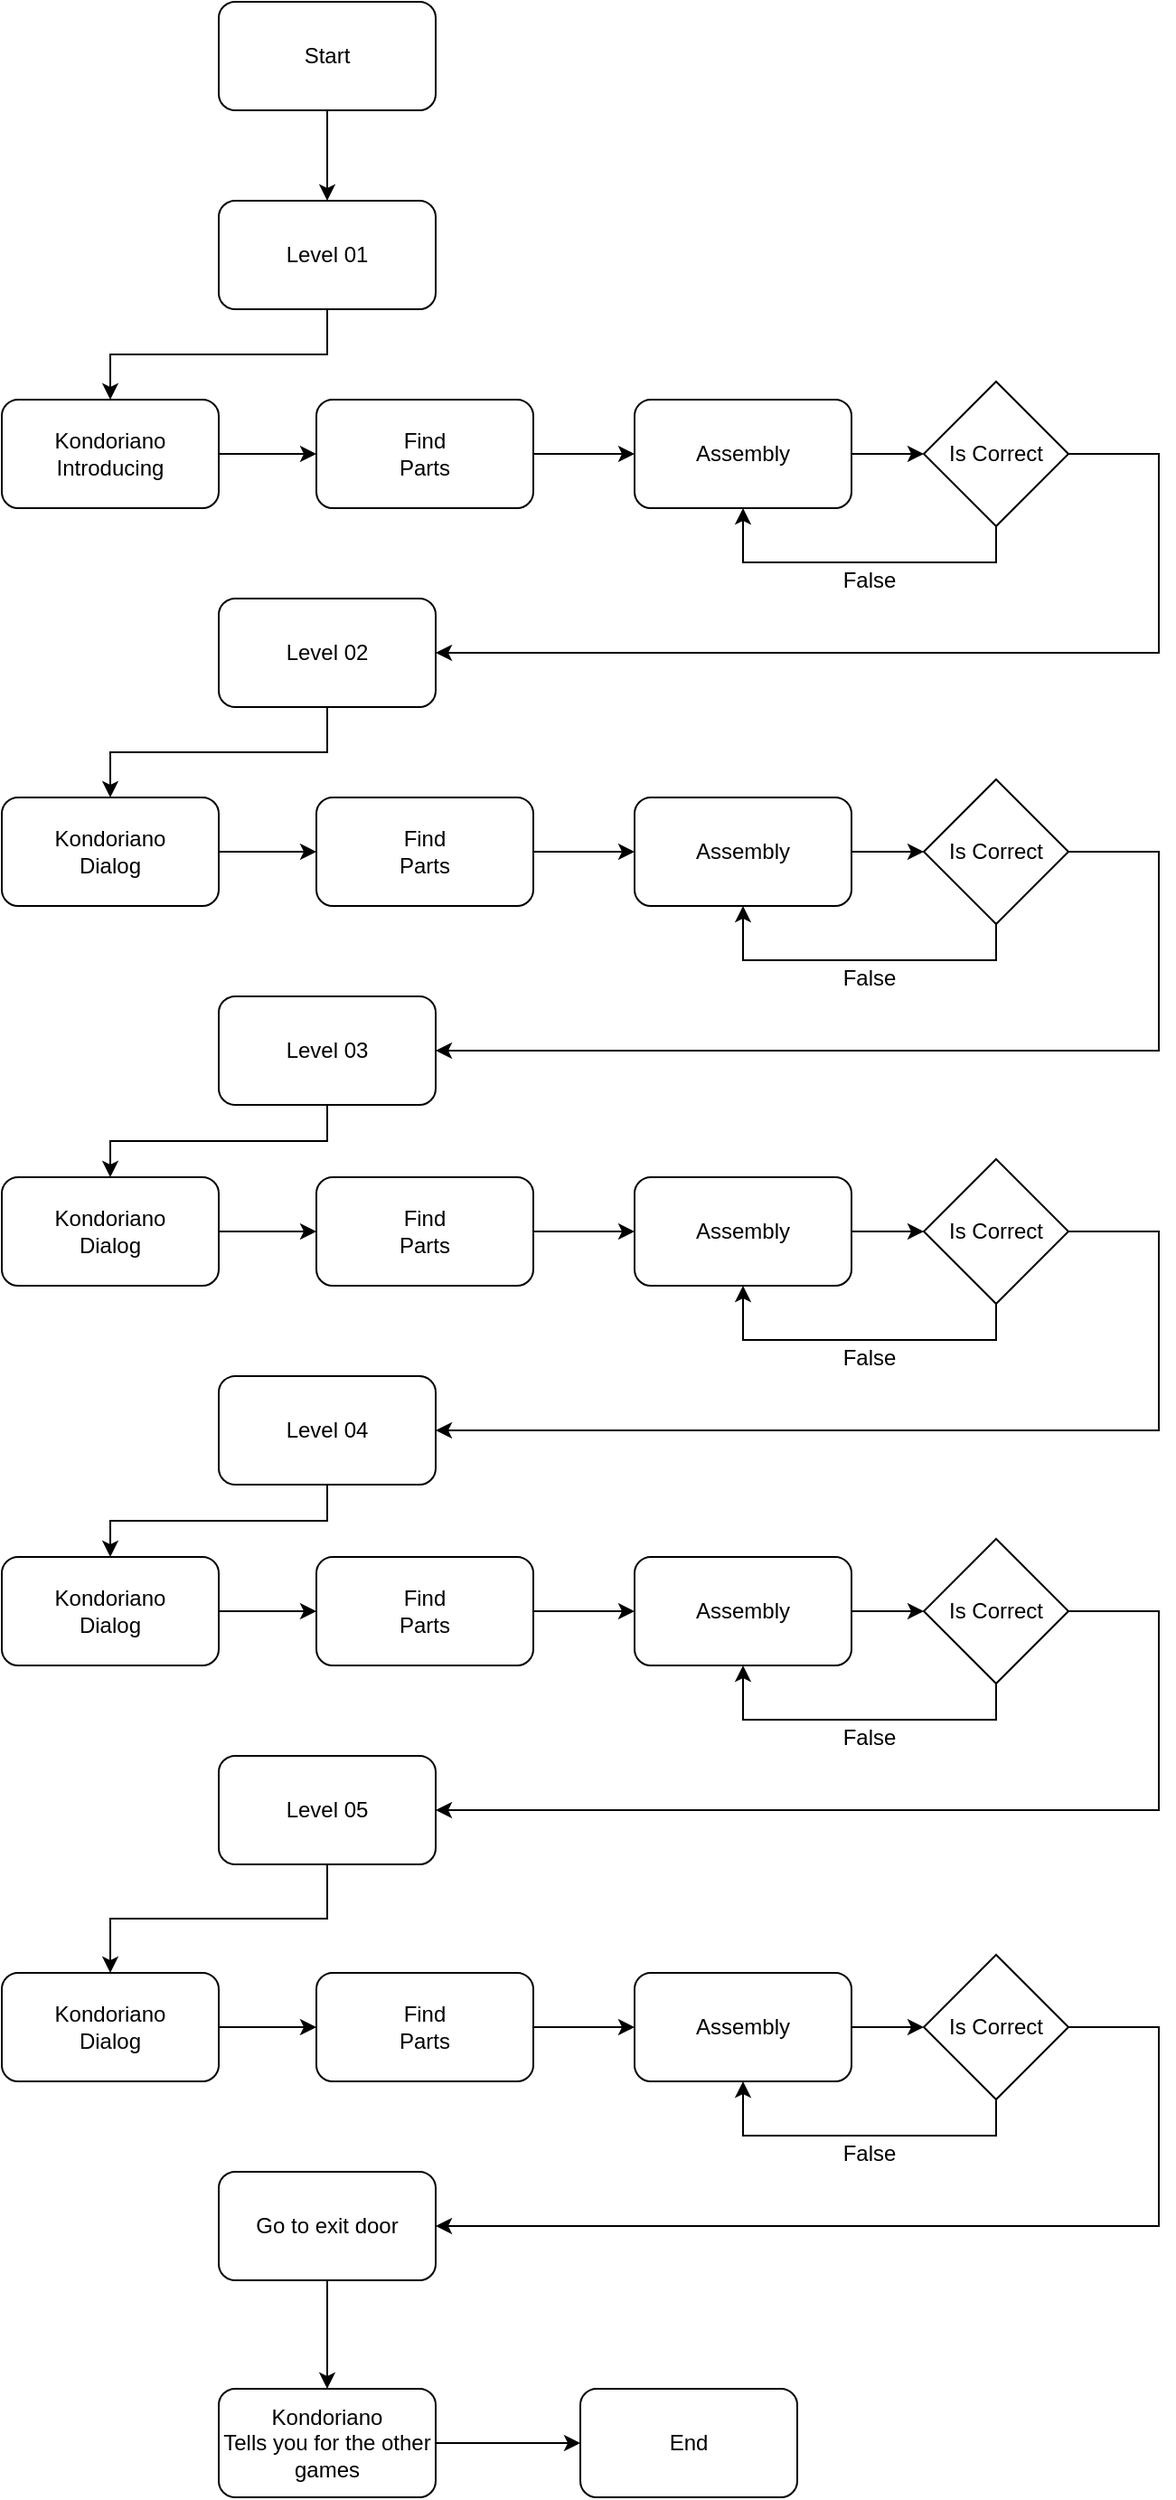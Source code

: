 <mxfile version="13.3.6" type="github"><diagram id="KkWiCon8Fp0iQglrz-ct" name="Page-1"><mxGraphModel dx="1278" dy="531" grid="1" gridSize="10" guides="1" tooltips="1" connect="1" arrows="1" fold="1" page="1" pageScale="1" pageWidth="827" pageHeight="1169" math="0" shadow="0"><root><mxCell id="0"/><mxCell id="1" parent="0"/><mxCell id="v8bPcL28D1Wx52Eu3Ks4-3" value="" style="edgeStyle=orthogonalEdgeStyle;rounded=0;orthogonalLoop=1;jettySize=auto;html=1;" edge="1" parent="1" source="v8bPcL28D1Wx52Eu3Ks4-1" target="v8bPcL28D1Wx52Eu3Ks4-2"><mxGeometry relative="1" as="geometry"/></mxCell><mxCell id="v8bPcL28D1Wx52Eu3Ks4-1" value="Start" style="rounded=1;whiteSpace=wrap;html=1;" vertex="1" parent="1"><mxGeometry x="240" y="50" width="120" height="60" as="geometry"/></mxCell><mxCell id="v8bPcL28D1Wx52Eu3Ks4-5" value="" style="edgeStyle=orthogonalEdgeStyle;rounded=0;orthogonalLoop=1;jettySize=auto;html=1;" edge="1" parent="1" source="v8bPcL28D1Wx52Eu3Ks4-2" target="v8bPcL28D1Wx52Eu3Ks4-4"><mxGeometry relative="1" as="geometry"/></mxCell><mxCell id="v8bPcL28D1Wx52Eu3Ks4-2" value="Level 01" style="rounded=1;whiteSpace=wrap;html=1;" vertex="1" parent="1"><mxGeometry x="240" y="160" width="120" height="60" as="geometry"/></mxCell><mxCell id="v8bPcL28D1Wx52Eu3Ks4-7" value="" style="edgeStyle=orthogonalEdgeStyle;rounded=0;orthogonalLoop=1;jettySize=auto;html=1;" edge="1" parent="1" source="v8bPcL28D1Wx52Eu3Ks4-4" target="v8bPcL28D1Wx52Eu3Ks4-6"><mxGeometry relative="1" as="geometry"/></mxCell><mxCell id="v8bPcL28D1Wx52Eu3Ks4-4" value="Kondoriano&lt;br&gt;Introducing" style="rounded=1;whiteSpace=wrap;html=1;" vertex="1" parent="1"><mxGeometry x="120" y="270" width="120" height="60" as="geometry"/></mxCell><mxCell id="v8bPcL28D1Wx52Eu3Ks4-9" value="" style="edgeStyle=orthogonalEdgeStyle;rounded=0;orthogonalLoop=1;jettySize=auto;html=1;" edge="1" parent="1" source="v8bPcL28D1Wx52Eu3Ks4-6" target="v8bPcL28D1Wx52Eu3Ks4-8"><mxGeometry relative="1" as="geometry"/></mxCell><mxCell id="v8bPcL28D1Wx52Eu3Ks4-6" value="Find&lt;br&gt;Parts" style="rounded=1;whiteSpace=wrap;html=1;" vertex="1" parent="1"><mxGeometry x="294" y="270" width="120" height="60" as="geometry"/></mxCell><mxCell id="v8bPcL28D1Wx52Eu3Ks4-13" value="" style="edgeStyle=orthogonalEdgeStyle;rounded=0;orthogonalLoop=1;jettySize=auto;html=1;" edge="1" parent="1" source="v8bPcL28D1Wx52Eu3Ks4-8" target="v8bPcL28D1Wx52Eu3Ks4-12"><mxGeometry relative="1" as="geometry"/></mxCell><mxCell id="v8bPcL28D1Wx52Eu3Ks4-8" value="Assembly" style="rounded=1;whiteSpace=wrap;html=1;" vertex="1" parent="1"><mxGeometry x="470" y="270" width="120" height="60" as="geometry"/></mxCell><mxCell id="v8bPcL28D1Wx52Eu3Ks4-15" value="" style="edgeStyle=orthogonalEdgeStyle;rounded=0;orthogonalLoop=1;jettySize=auto;html=1;entryX=0.5;entryY=1;entryDx=0;entryDy=0;" edge="1" parent="1" source="v8bPcL28D1Wx52Eu3Ks4-12" target="v8bPcL28D1Wx52Eu3Ks4-8"><mxGeometry relative="1" as="geometry"><mxPoint x="670" y="420" as="targetPoint"/><Array as="points"><mxPoint x="670" y="360"/><mxPoint x="530" y="360"/></Array></mxGeometry></mxCell><mxCell id="v8bPcL28D1Wx52Eu3Ks4-19" value="" style="edgeStyle=orthogonalEdgeStyle;rounded=0;orthogonalLoop=1;jettySize=auto;html=1;entryX=1;entryY=0.5;entryDx=0;entryDy=0;" edge="1" parent="1" source="v8bPcL28D1Wx52Eu3Ks4-12" target="v8bPcL28D1Wx52Eu3Ks4-17"><mxGeometry relative="1" as="geometry"><mxPoint x="790" y="300" as="targetPoint"/><Array as="points"><mxPoint x="760" y="300"/><mxPoint x="760" y="410"/><mxPoint x="360" y="410"/></Array></mxGeometry></mxCell><mxCell id="v8bPcL28D1Wx52Eu3Ks4-12" value="Is Correct" style="rhombus;whiteSpace=wrap;html=1;" vertex="1" parent="1"><mxGeometry x="630" y="260" width="80" height="80" as="geometry"/></mxCell><mxCell id="v8bPcL28D1Wx52Eu3Ks4-16" value="False" style="text;html=1;strokeColor=none;fillColor=none;align=center;verticalAlign=middle;whiteSpace=wrap;rounded=0;" vertex="1" parent="1"><mxGeometry x="580" y="360" width="40" height="20" as="geometry"/></mxCell><mxCell id="v8bPcL28D1Wx52Eu3Ks4-32" value="" style="edgeStyle=orthogonalEdgeStyle;rounded=0;orthogonalLoop=1;jettySize=auto;html=1;entryX=0.5;entryY=0;entryDx=0;entryDy=0;" edge="1" parent="1" source="v8bPcL28D1Wx52Eu3Ks4-17" target="v8bPcL28D1Wx52Eu3Ks4-22"><mxGeometry relative="1" as="geometry"/></mxCell><mxCell id="v8bPcL28D1Wx52Eu3Ks4-17" value="Level 02" style="rounded=1;whiteSpace=wrap;html=1;" vertex="1" parent="1"><mxGeometry x="240" y="380" width="120" height="60" as="geometry"/></mxCell><mxCell id="v8bPcL28D1Wx52Eu3Ks4-21" value="" style="edgeStyle=orthogonalEdgeStyle;rounded=0;orthogonalLoop=1;jettySize=auto;html=1;" edge="1" parent="1" source="v8bPcL28D1Wx52Eu3Ks4-22" target="v8bPcL28D1Wx52Eu3Ks4-24"><mxGeometry relative="1" as="geometry"/></mxCell><mxCell id="v8bPcL28D1Wx52Eu3Ks4-22" value="Kondoriano&lt;br&gt;Dialog" style="rounded=1;whiteSpace=wrap;html=1;" vertex="1" parent="1"><mxGeometry x="120" y="490" width="120" height="60" as="geometry"/></mxCell><mxCell id="v8bPcL28D1Wx52Eu3Ks4-23" value="" style="edgeStyle=orthogonalEdgeStyle;rounded=0;orthogonalLoop=1;jettySize=auto;html=1;" edge="1" parent="1" source="v8bPcL28D1Wx52Eu3Ks4-24" target="v8bPcL28D1Wx52Eu3Ks4-26"><mxGeometry relative="1" as="geometry"/></mxCell><mxCell id="v8bPcL28D1Wx52Eu3Ks4-24" value="Find&lt;br&gt;Parts" style="rounded=1;whiteSpace=wrap;html=1;" vertex="1" parent="1"><mxGeometry x="294" y="490" width="120" height="60" as="geometry"/></mxCell><mxCell id="v8bPcL28D1Wx52Eu3Ks4-25" value="" style="edgeStyle=orthogonalEdgeStyle;rounded=0;orthogonalLoop=1;jettySize=auto;html=1;" edge="1" parent="1" source="v8bPcL28D1Wx52Eu3Ks4-26" target="v8bPcL28D1Wx52Eu3Ks4-29"><mxGeometry relative="1" as="geometry"/></mxCell><mxCell id="v8bPcL28D1Wx52Eu3Ks4-26" value="Assembly" style="rounded=1;whiteSpace=wrap;html=1;" vertex="1" parent="1"><mxGeometry x="470" y="490" width="120" height="60" as="geometry"/></mxCell><mxCell id="v8bPcL28D1Wx52Eu3Ks4-27" value="" style="edgeStyle=orthogonalEdgeStyle;rounded=0;orthogonalLoop=1;jettySize=auto;html=1;entryX=0.5;entryY=1;entryDx=0;entryDy=0;" edge="1" parent="1" source="v8bPcL28D1Wx52Eu3Ks4-29" target="v8bPcL28D1Wx52Eu3Ks4-26"><mxGeometry relative="1" as="geometry"><mxPoint x="670" y="640" as="targetPoint"/><Array as="points"><mxPoint x="670" y="580"/><mxPoint x="530" y="580"/></Array></mxGeometry></mxCell><mxCell id="v8bPcL28D1Wx52Eu3Ks4-28" value="" style="edgeStyle=orthogonalEdgeStyle;rounded=0;orthogonalLoop=1;jettySize=auto;html=1;entryX=1;entryY=0.5;entryDx=0;entryDy=0;" edge="1" parent="1" source="v8bPcL28D1Wx52Eu3Ks4-29" target="v8bPcL28D1Wx52Eu3Ks4-31"><mxGeometry relative="1" as="geometry"><mxPoint x="790" y="520" as="targetPoint"/><Array as="points"><mxPoint x="760" y="520"/><mxPoint x="760" y="630"/><mxPoint x="360" y="630"/></Array></mxGeometry></mxCell><mxCell id="v8bPcL28D1Wx52Eu3Ks4-29" value="Is Correct" style="rhombus;whiteSpace=wrap;html=1;" vertex="1" parent="1"><mxGeometry x="630" y="480" width="80" height="80" as="geometry"/></mxCell><mxCell id="v8bPcL28D1Wx52Eu3Ks4-30" value="False" style="text;html=1;strokeColor=none;fillColor=none;align=center;verticalAlign=middle;whiteSpace=wrap;rounded=0;" vertex="1" parent="1"><mxGeometry x="580" y="580" width="40" height="20" as="geometry"/></mxCell><mxCell id="v8bPcL28D1Wx52Eu3Ks4-44" style="edgeStyle=orthogonalEdgeStyle;rounded=0;orthogonalLoop=1;jettySize=auto;html=1;entryX=0.5;entryY=0;entryDx=0;entryDy=0;" edge="1" parent="1" source="v8bPcL28D1Wx52Eu3Ks4-31" target="v8bPcL28D1Wx52Eu3Ks4-34"><mxGeometry relative="1" as="geometry"/></mxCell><mxCell id="v8bPcL28D1Wx52Eu3Ks4-31" value="Level 03" style="rounded=1;whiteSpace=wrap;html=1;" vertex="1" parent="1"><mxGeometry x="240" y="600" width="120" height="60" as="geometry"/></mxCell><mxCell id="v8bPcL28D1Wx52Eu3Ks4-33" value="" style="edgeStyle=orthogonalEdgeStyle;rounded=0;orthogonalLoop=1;jettySize=auto;html=1;" edge="1" parent="1" source="v8bPcL28D1Wx52Eu3Ks4-34" target="v8bPcL28D1Wx52Eu3Ks4-36"><mxGeometry relative="1" as="geometry"/></mxCell><mxCell id="v8bPcL28D1Wx52Eu3Ks4-34" value="Kondoriano&lt;br&gt;Dialog" style="rounded=1;whiteSpace=wrap;html=1;" vertex="1" parent="1"><mxGeometry x="120" y="700" width="120" height="60" as="geometry"/></mxCell><mxCell id="v8bPcL28D1Wx52Eu3Ks4-35" value="" style="edgeStyle=orthogonalEdgeStyle;rounded=0;orthogonalLoop=1;jettySize=auto;html=1;" edge="1" parent="1" source="v8bPcL28D1Wx52Eu3Ks4-36" target="v8bPcL28D1Wx52Eu3Ks4-38"><mxGeometry relative="1" as="geometry"/></mxCell><mxCell id="v8bPcL28D1Wx52Eu3Ks4-36" value="Find&lt;br&gt;Parts" style="rounded=1;whiteSpace=wrap;html=1;" vertex="1" parent="1"><mxGeometry x="294" y="700" width="120" height="60" as="geometry"/></mxCell><mxCell id="v8bPcL28D1Wx52Eu3Ks4-37" value="" style="edgeStyle=orthogonalEdgeStyle;rounded=0;orthogonalLoop=1;jettySize=auto;html=1;" edge="1" parent="1" source="v8bPcL28D1Wx52Eu3Ks4-38" target="v8bPcL28D1Wx52Eu3Ks4-41"><mxGeometry relative="1" as="geometry"/></mxCell><mxCell id="v8bPcL28D1Wx52Eu3Ks4-38" value="Assembly" style="rounded=1;whiteSpace=wrap;html=1;" vertex="1" parent="1"><mxGeometry x="470" y="700" width="120" height="60" as="geometry"/></mxCell><mxCell id="v8bPcL28D1Wx52Eu3Ks4-39" value="" style="edgeStyle=orthogonalEdgeStyle;rounded=0;orthogonalLoop=1;jettySize=auto;html=1;entryX=0.5;entryY=1;entryDx=0;entryDy=0;" edge="1" parent="1" source="v8bPcL28D1Wx52Eu3Ks4-41" target="v8bPcL28D1Wx52Eu3Ks4-38"><mxGeometry relative="1" as="geometry"><mxPoint x="670" y="850" as="targetPoint"/><Array as="points"><mxPoint x="670" y="790"/><mxPoint x="530" y="790"/></Array></mxGeometry></mxCell><mxCell id="v8bPcL28D1Wx52Eu3Ks4-40" value="" style="edgeStyle=orthogonalEdgeStyle;rounded=0;orthogonalLoop=1;jettySize=auto;html=1;entryX=1;entryY=0.5;entryDx=0;entryDy=0;" edge="1" parent="1" source="v8bPcL28D1Wx52Eu3Ks4-41" target="v8bPcL28D1Wx52Eu3Ks4-43"><mxGeometry relative="1" as="geometry"><mxPoint x="790" y="730" as="targetPoint"/><Array as="points"><mxPoint x="760" y="730"/><mxPoint x="760" y="840"/><mxPoint x="360" y="840"/></Array></mxGeometry></mxCell><mxCell id="v8bPcL28D1Wx52Eu3Ks4-41" value="Is Correct" style="rhombus;whiteSpace=wrap;html=1;" vertex="1" parent="1"><mxGeometry x="630" y="690" width="80" height="80" as="geometry"/></mxCell><mxCell id="v8bPcL28D1Wx52Eu3Ks4-42" value="False" style="text;html=1;strokeColor=none;fillColor=none;align=center;verticalAlign=middle;whiteSpace=wrap;rounded=0;" vertex="1" parent="1"><mxGeometry x="580" y="790" width="40" height="20" as="geometry"/></mxCell><mxCell id="v8bPcL28D1Wx52Eu3Ks4-56" style="edgeStyle=orthogonalEdgeStyle;rounded=0;orthogonalLoop=1;jettySize=auto;html=1;entryX=0.5;entryY=0;entryDx=0;entryDy=0;" edge="1" parent="1" source="v8bPcL28D1Wx52Eu3Ks4-43" target="v8bPcL28D1Wx52Eu3Ks4-46"><mxGeometry relative="1" as="geometry"/></mxCell><mxCell id="v8bPcL28D1Wx52Eu3Ks4-43" value="Level 04" style="rounded=1;whiteSpace=wrap;html=1;" vertex="1" parent="1"><mxGeometry x="240" y="810" width="120" height="60" as="geometry"/></mxCell><mxCell id="v8bPcL28D1Wx52Eu3Ks4-45" value="" style="edgeStyle=orthogonalEdgeStyle;rounded=0;orthogonalLoop=1;jettySize=auto;html=1;" edge="1" parent="1" source="v8bPcL28D1Wx52Eu3Ks4-46" target="v8bPcL28D1Wx52Eu3Ks4-48"><mxGeometry relative="1" as="geometry"/></mxCell><mxCell id="v8bPcL28D1Wx52Eu3Ks4-46" value="Kondoriano&lt;br&gt;Dialog" style="rounded=1;whiteSpace=wrap;html=1;" vertex="1" parent="1"><mxGeometry x="120" y="910" width="120" height="60" as="geometry"/></mxCell><mxCell id="v8bPcL28D1Wx52Eu3Ks4-47" value="" style="edgeStyle=orthogonalEdgeStyle;rounded=0;orthogonalLoop=1;jettySize=auto;html=1;" edge="1" parent="1" source="v8bPcL28D1Wx52Eu3Ks4-48" target="v8bPcL28D1Wx52Eu3Ks4-50"><mxGeometry relative="1" as="geometry"/></mxCell><mxCell id="v8bPcL28D1Wx52Eu3Ks4-48" value="Find&lt;br&gt;Parts" style="rounded=1;whiteSpace=wrap;html=1;" vertex="1" parent="1"><mxGeometry x="294" y="910" width="120" height="60" as="geometry"/></mxCell><mxCell id="v8bPcL28D1Wx52Eu3Ks4-49" value="" style="edgeStyle=orthogonalEdgeStyle;rounded=0;orthogonalLoop=1;jettySize=auto;html=1;" edge="1" parent="1" source="v8bPcL28D1Wx52Eu3Ks4-50" target="v8bPcL28D1Wx52Eu3Ks4-53"><mxGeometry relative="1" as="geometry"/></mxCell><mxCell id="v8bPcL28D1Wx52Eu3Ks4-50" value="Assembly" style="rounded=1;whiteSpace=wrap;html=1;" vertex="1" parent="1"><mxGeometry x="470" y="910" width="120" height="60" as="geometry"/></mxCell><mxCell id="v8bPcL28D1Wx52Eu3Ks4-51" value="" style="edgeStyle=orthogonalEdgeStyle;rounded=0;orthogonalLoop=1;jettySize=auto;html=1;entryX=0.5;entryY=1;entryDx=0;entryDy=0;" edge="1" parent="1" source="v8bPcL28D1Wx52Eu3Ks4-53" target="v8bPcL28D1Wx52Eu3Ks4-50"><mxGeometry relative="1" as="geometry"><mxPoint x="670" y="1060" as="targetPoint"/><Array as="points"><mxPoint x="670" y="1000"/><mxPoint x="530" y="1000"/></Array></mxGeometry></mxCell><mxCell id="v8bPcL28D1Wx52Eu3Ks4-52" value="" style="edgeStyle=orthogonalEdgeStyle;rounded=0;orthogonalLoop=1;jettySize=auto;html=1;entryX=1;entryY=0.5;entryDx=0;entryDy=0;" edge="1" parent="1" source="v8bPcL28D1Wx52Eu3Ks4-53" target="v8bPcL28D1Wx52Eu3Ks4-55"><mxGeometry relative="1" as="geometry"><mxPoint x="790" y="940" as="targetPoint"/><Array as="points"><mxPoint x="760" y="940"/><mxPoint x="760" y="1050"/><mxPoint x="360" y="1050"/></Array></mxGeometry></mxCell><mxCell id="v8bPcL28D1Wx52Eu3Ks4-53" value="Is Correct" style="rhombus;whiteSpace=wrap;html=1;" vertex="1" parent="1"><mxGeometry x="630" y="900" width="80" height="80" as="geometry"/></mxCell><mxCell id="v8bPcL28D1Wx52Eu3Ks4-54" value="False" style="text;html=1;strokeColor=none;fillColor=none;align=center;verticalAlign=middle;whiteSpace=wrap;rounded=0;" vertex="1" parent="1"><mxGeometry x="580" y="1000" width="40" height="20" as="geometry"/></mxCell><mxCell id="v8bPcL28D1Wx52Eu3Ks4-82" style="edgeStyle=orthogonalEdgeStyle;rounded=0;orthogonalLoop=1;jettySize=auto;html=1;entryX=0.5;entryY=0;entryDx=0;entryDy=0;" edge="1" parent="1" source="v8bPcL28D1Wx52Eu3Ks4-55" target="v8bPcL28D1Wx52Eu3Ks4-72"><mxGeometry relative="1" as="geometry"/></mxCell><mxCell id="v8bPcL28D1Wx52Eu3Ks4-55" value="Level 05" style="rounded=1;whiteSpace=wrap;html=1;" vertex="1" parent="1"><mxGeometry x="240" y="1020" width="120" height="60" as="geometry"/></mxCell><mxCell id="v8bPcL28D1Wx52Eu3Ks4-71" value="" style="edgeStyle=orthogonalEdgeStyle;rounded=0;orthogonalLoop=1;jettySize=auto;html=1;" edge="1" parent="1" source="v8bPcL28D1Wx52Eu3Ks4-72" target="v8bPcL28D1Wx52Eu3Ks4-74"><mxGeometry relative="1" as="geometry"/></mxCell><mxCell id="v8bPcL28D1Wx52Eu3Ks4-72" value="Kondoriano&lt;br&gt;Dialog" style="rounded=1;whiteSpace=wrap;html=1;" vertex="1" parent="1"><mxGeometry x="120" y="1140" width="120" height="60" as="geometry"/></mxCell><mxCell id="v8bPcL28D1Wx52Eu3Ks4-73" value="" style="edgeStyle=orthogonalEdgeStyle;rounded=0;orthogonalLoop=1;jettySize=auto;html=1;" edge="1" parent="1" source="v8bPcL28D1Wx52Eu3Ks4-74" target="v8bPcL28D1Wx52Eu3Ks4-76"><mxGeometry relative="1" as="geometry"/></mxCell><mxCell id="v8bPcL28D1Wx52Eu3Ks4-74" value="Find&lt;br&gt;Parts" style="rounded=1;whiteSpace=wrap;html=1;" vertex="1" parent="1"><mxGeometry x="294" y="1140" width="120" height="60" as="geometry"/></mxCell><mxCell id="v8bPcL28D1Wx52Eu3Ks4-75" value="" style="edgeStyle=orthogonalEdgeStyle;rounded=0;orthogonalLoop=1;jettySize=auto;html=1;" edge="1" parent="1" source="v8bPcL28D1Wx52Eu3Ks4-76" target="v8bPcL28D1Wx52Eu3Ks4-79"><mxGeometry relative="1" as="geometry"/></mxCell><mxCell id="v8bPcL28D1Wx52Eu3Ks4-76" value="Assembly" style="rounded=1;whiteSpace=wrap;html=1;" vertex="1" parent="1"><mxGeometry x="470" y="1140" width="120" height="60" as="geometry"/></mxCell><mxCell id="v8bPcL28D1Wx52Eu3Ks4-77" value="" style="edgeStyle=orthogonalEdgeStyle;rounded=0;orthogonalLoop=1;jettySize=auto;html=1;entryX=0.5;entryY=1;entryDx=0;entryDy=0;" edge="1" parent="1" source="v8bPcL28D1Wx52Eu3Ks4-79" target="v8bPcL28D1Wx52Eu3Ks4-76"><mxGeometry relative="1" as="geometry"><mxPoint x="670" y="1290" as="targetPoint"/><Array as="points"><mxPoint x="670" y="1230"/><mxPoint x="530" y="1230"/></Array></mxGeometry></mxCell><mxCell id="v8bPcL28D1Wx52Eu3Ks4-78" value="" style="edgeStyle=orthogonalEdgeStyle;rounded=0;orthogonalLoop=1;jettySize=auto;html=1;entryX=1;entryY=0.5;entryDx=0;entryDy=0;" edge="1" parent="1" source="v8bPcL28D1Wx52Eu3Ks4-79" target="v8bPcL28D1Wx52Eu3Ks4-81"><mxGeometry relative="1" as="geometry"><mxPoint x="790" y="1170" as="targetPoint"/><Array as="points"><mxPoint x="760" y="1170"/><mxPoint x="760" y="1280"/><mxPoint x="360" y="1280"/></Array></mxGeometry></mxCell><mxCell id="v8bPcL28D1Wx52Eu3Ks4-79" value="Is Correct" style="rhombus;whiteSpace=wrap;html=1;" vertex="1" parent="1"><mxGeometry x="630" y="1130" width="80" height="80" as="geometry"/></mxCell><mxCell id="v8bPcL28D1Wx52Eu3Ks4-80" value="False" style="text;html=1;strokeColor=none;fillColor=none;align=center;verticalAlign=middle;whiteSpace=wrap;rounded=0;" vertex="1" parent="1"><mxGeometry x="580" y="1230" width="40" height="20" as="geometry"/></mxCell><mxCell id="v8bPcL28D1Wx52Eu3Ks4-84" value="" style="edgeStyle=orthogonalEdgeStyle;rounded=0;orthogonalLoop=1;jettySize=auto;html=1;" edge="1" parent="1" source="v8bPcL28D1Wx52Eu3Ks4-81" target="v8bPcL28D1Wx52Eu3Ks4-83"><mxGeometry relative="1" as="geometry"/></mxCell><mxCell id="v8bPcL28D1Wx52Eu3Ks4-81" value="Go to exit door" style="rounded=1;whiteSpace=wrap;html=1;" vertex="1" parent="1"><mxGeometry x="240" y="1250" width="120" height="60" as="geometry"/></mxCell><mxCell id="v8bPcL28D1Wx52Eu3Ks4-86" value="" style="edgeStyle=orthogonalEdgeStyle;rounded=0;orthogonalLoop=1;jettySize=auto;html=1;" edge="1" parent="1" source="v8bPcL28D1Wx52Eu3Ks4-83" target="v8bPcL28D1Wx52Eu3Ks4-85"><mxGeometry relative="1" as="geometry"/></mxCell><mxCell id="v8bPcL28D1Wx52Eu3Ks4-83" value="Kondoriano&lt;br&gt;Tells you for the other games" style="rounded=1;whiteSpace=wrap;html=1;" vertex="1" parent="1"><mxGeometry x="240" y="1370" width="120" height="60" as="geometry"/></mxCell><mxCell id="v8bPcL28D1Wx52Eu3Ks4-85" value="End" style="rounded=1;whiteSpace=wrap;html=1;" vertex="1" parent="1"><mxGeometry x="440" y="1370" width="120" height="60" as="geometry"/></mxCell></root></mxGraphModel></diagram></mxfile>
